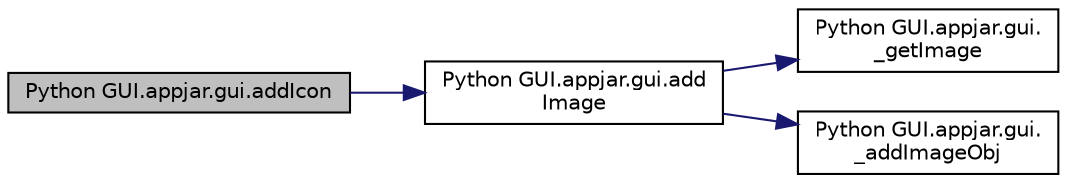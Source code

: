 digraph "Python GUI.appjar.gui.addIcon"
{
  edge [fontname="Helvetica",fontsize="10",labelfontname="Helvetica",labelfontsize="10"];
  node [fontname="Helvetica",fontsize="10",shape=record];
  rankdir="LR";
  Node418 [label="Python GUI.appjar.gui.addIcon",height=0.2,width=0.4,color="black", fillcolor="grey75", style="filled", fontcolor="black"];
  Node418 -> Node419 [color="midnightblue",fontsize="10",style="solid"];
  Node419 [label="Python GUI.appjar.gui.add\lImage",height=0.2,width=0.4,color="black", fillcolor="white", style="filled",URL="$class_python_01_g_u_i_1_1appjar_1_1gui.html#ad04d73503d989881bdf2803d5546891d"];
  Node419 -> Node420 [color="midnightblue",fontsize="10",style="solid"];
  Node420 [label="Python GUI.appjar.gui.\l_getImage",height=0.2,width=0.4,color="black", fillcolor="white", style="filled",URL="$class_python_01_g_u_i_1_1appjar_1_1gui.html#ac0c2f9d056aac7985472c28199f36e7c"];
  Node419 -> Node421 [color="midnightblue",fontsize="10",style="solid"];
  Node421 [label="Python GUI.appjar.gui.\l_addImageObj",height=0.2,width=0.4,color="black", fillcolor="white", style="filled",URL="$class_python_01_g_u_i_1_1appjar_1_1gui.html#a241bb558e7c50bc81eab4fd2885e95df"];
}
